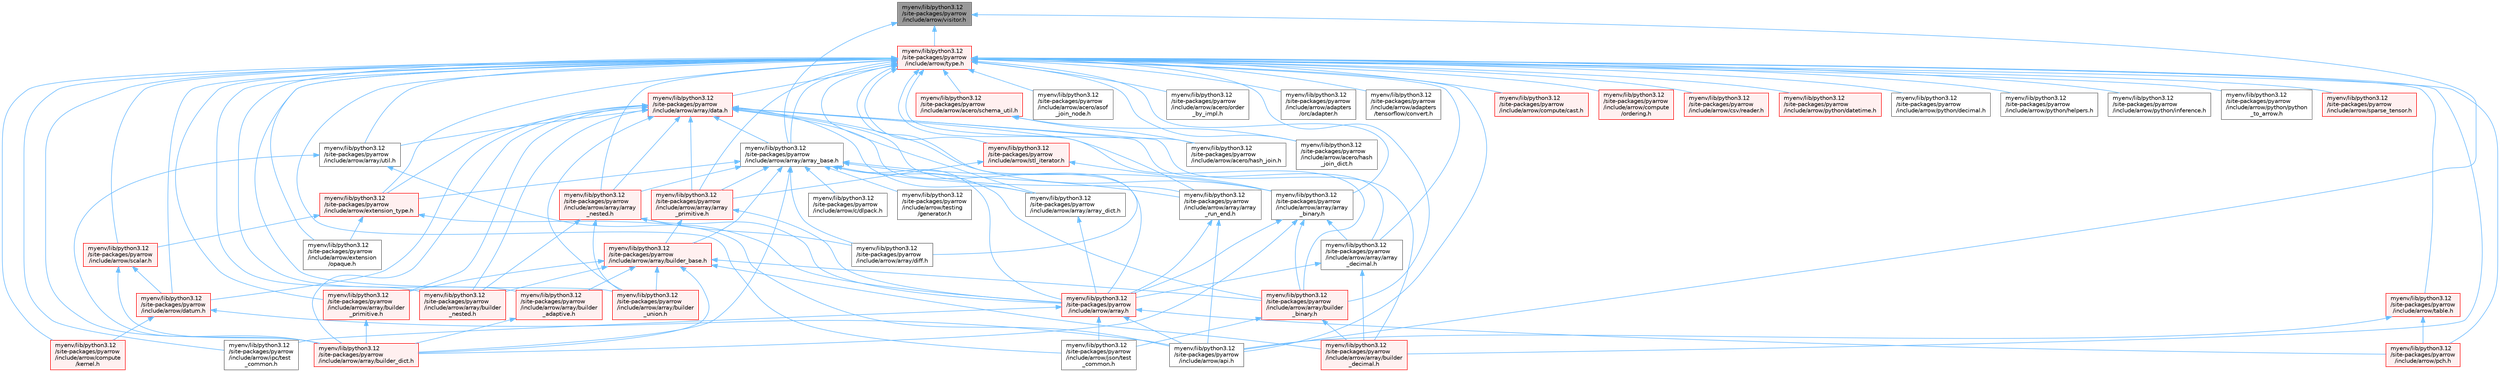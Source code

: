 digraph "myenv/lib/python3.12/site-packages/pyarrow/include/arrow/visitor.h"
{
 // LATEX_PDF_SIZE
  bgcolor="transparent";
  edge [fontname=Helvetica,fontsize=10,labelfontname=Helvetica,labelfontsize=10];
  node [fontname=Helvetica,fontsize=10,shape=box,height=0.2,width=0.4];
  Node1 [id="Node000001",label="myenv/lib/python3.12\l/site-packages/pyarrow\l/include/arrow/visitor.h",height=0.2,width=0.4,color="gray40", fillcolor="grey60", style="filled", fontcolor="black",tooltip=" "];
  Node1 -> Node2 [id="edge1_Node000001_Node000002",dir="back",color="steelblue1",style="solid",tooltip=" "];
  Node2 [id="Node000002",label="myenv/lib/python3.12\l/site-packages/pyarrow\l/include/arrow/api.h",height=0.2,width=0.4,color="grey40", fillcolor="white", style="filled",URL="$include_2arrow_2api_8h.html",tooltip=" "];
  Node1 -> Node3 [id="edge2_Node000001_Node000003",dir="back",color="steelblue1",style="solid",tooltip=" "];
  Node3 [id="Node000003",label="myenv/lib/python3.12\l/site-packages/pyarrow\l/include/arrow/array/array_base.h",height=0.2,width=0.4,color="grey40", fillcolor="white", style="filled",URL="$array__base_8h.html",tooltip=" "];
  Node3 -> Node4 [id="edge3_Node000003_Node000004",dir="back",color="steelblue1",style="solid",tooltip=" "];
  Node4 [id="Node000004",label="myenv/lib/python3.12\l/site-packages/pyarrow\l/include/arrow/array.h",height=0.2,width=0.4,color="red", fillcolor="#FFF0F0", style="filled",URL="$array_8h.html",tooltip=" "];
  Node4 -> Node2 [id="edge4_Node000004_Node000002",dir="back",color="steelblue1",style="solid",tooltip=" "];
  Node4 -> Node7 [id="edge5_Node000004_Node000007",dir="back",color="steelblue1",style="solid",tooltip=" "];
  Node7 [id="Node000007",label="myenv/lib/python3.12\l/site-packages/pyarrow\l/include/arrow/ipc/test\l_common.h",height=0.2,width=0.4,color="grey40", fillcolor="white", style="filled",URL="$ipc_2test__common_8h.html",tooltip=" "];
  Node4 -> Node8 [id="edge6_Node000004_Node000008",dir="back",color="steelblue1",style="solid",tooltip=" "];
  Node8 [id="Node000008",label="myenv/lib/python3.12\l/site-packages/pyarrow\l/include/arrow/json/test\l_common.h",height=0.2,width=0.4,color="grey40", fillcolor="white", style="filled",URL="$json_2test__common_8h.html",tooltip=" "];
  Node4 -> Node9 [id="edge7_Node000004_Node000009",dir="back",color="steelblue1",style="solid",tooltip=" "];
  Node9 [id="Node000009",label="myenv/lib/python3.12\l/site-packages/pyarrow\l/include/arrow/pch.h",height=0.2,width=0.4,color="red", fillcolor="#FFF0F0", style="filled",URL="$include_2arrow_2pch_8h.html",tooltip=" "];
  Node3 -> Node33 [id="edge8_Node000003_Node000033",dir="back",color="steelblue1",style="solid",tooltip=" "];
  Node33 [id="Node000033",label="myenv/lib/python3.12\l/site-packages/pyarrow\l/include/arrow/array/array\l_binary.h",height=0.2,width=0.4,color="grey40", fillcolor="white", style="filled",URL="$array__binary_8h.html",tooltip=" "];
  Node33 -> Node4 [id="edge9_Node000033_Node000004",dir="back",color="steelblue1",style="solid",tooltip=" "];
  Node33 -> Node34 [id="edge10_Node000033_Node000034",dir="back",color="steelblue1",style="solid",tooltip=" "];
  Node34 [id="Node000034",label="myenv/lib/python3.12\l/site-packages/pyarrow\l/include/arrow/array/array\l_decimal.h",height=0.2,width=0.4,color="grey40", fillcolor="white", style="filled",URL="$array__decimal_8h.html",tooltip=" "];
  Node34 -> Node4 [id="edge11_Node000034_Node000004",dir="back",color="steelblue1",style="solid",tooltip=" "];
  Node34 -> Node35 [id="edge12_Node000034_Node000035",dir="back",color="steelblue1",style="solid",tooltip=" "];
  Node35 [id="Node000035",label="myenv/lib/python3.12\l/site-packages/pyarrow\l/include/arrow/array/builder\l_decimal.h",height=0.2,width=0.4,color="red", fillcolor="#FFF0F0", style="filled",URL="$builder__decimal_8h.html",tooltip=" "];
  Node33 -> Node36 [id="edge13_Node000033_Node000036",dir="back",color="steelblue1",style="solid",tooltip=" "];
  Node36 [id="Node000036",label="myenv/lib/python3.12\l/site-packages/pyarrow\l/include/arrow/array/builder\l_binary.h",height=0.2,width=0.4,color="red", fillcolor="#FFF0F0", style="filled",URL="$builder__binary_8h.html",tooltip=" "];
  Node36 -> Node35 [id="edge14_Node000036_Node000035",dir="back",color="steelblue1",style="solid",tooltip=" "];
  Node36 -> Node8 [id="edge15_Node000036_Node000008",dir="back",color="steelblue1",style="solid",tooltip=" "];
  Node33 -> Node38 [id="edge16_Node000033_Node000038",dir="back",color="steelblue1",style="solid",tooltip=" "];
  Node38 [id="Node000038",label="myenv/lib/python3.12\l/site-packages/pyarrow\l/include/arrow/array/builder_dict.h",height=0.2,width=0.4,color="red", fillcolor="#FFF0F0", style="filled",URL="$builder__dict_8h.html",tooltip=" "];
  Node3 -> Node39 [id="edge17_Node000003_Node000039",dir="back",color="steelblue1",style="solid",tooltip=" "];
  Node39 [id="Node000039",label="myenv/lib/python3.12\l/site-packages/pyarrow\l/include/arrow/array/array_dict.h",height=0.2,width=0.4,color="grey40", fillcolor="white", style="filled",URL="$array__dict_8h.html",tooltip=" "];
  Node39 -> Node4 [id="edge18_Node000039_Node000004",dir="back",color="steelblue1",style="solid",tooltip=" "];
  Node3 -> Node40 [id="edge19_Node000003_Node000040",dir="back",color="steelblue1",style="solid",tooltip=" "];
  Node40 [id="Node000040",label="myenv/lib/python3.12\l/site-packages/pyarrow\l/include/arrow/array/array\l_nested.h",height=0.2,width=0.4,color="red", fillcolor="#FFF0F0", style="filled",URL="$array__nested_8h.html",tooltip=" "];
  Node40 -> Node4 [id="edge20_Node000040_Node000004",dir="back",color="steelblue1",style="solid",tooltip=" "];
  Node40 -> Node41 [id="edge21_Node000040_Node000041",dir="back",color="steelblue1",style="solid",tooltip=" "];
  Node41 [id="Node000041",label="myenv/lib/python3.12\l/site-packages/pyarrow\l/include/arrow/array/builder\l_nested.h",height=0.2,width=0.4,color="red", fillcolor="#FFF0F0", style="filled",URL="$builder__nested_8h.html",tooltip=" "];
  Node40 -> Node42 [id="edge22_Node000040_Node000042",dir="back",color="steelblue1",style="solid",tooltip=" "];
  Node42 [id="Node000042",label="myenv/lib/python3.12\l/site-packages/pyarrow\l/include/arrow/array/builder\l_union.h",height=0.2,width=0.4,color="red", fillcolor="#FFF0F0", style="filled",URL="$builder__union_8h.html",tooltip=" "];
  Node40 -> Node43 [id="edge23_Node000040_Node000043",dir="back",color="steelblue1",style="solid",tooltip=" "];
  Node43 [id="Node000043",label="myenv/lib/python3.12\l/site-packages/pyarrow\l/include/arrow/array/diff.h",height=0.2,width=0.4,color="grey40", fillcolor="white", style="filled",URL="$diff_8h.html",tooltip=" "];
  Node3 -> Node45 [id="edge24_Node000003_Node000045",dir="back",color="steelblue1",style="solid",tooltip=" "];
  Node45 [id="Node000045",label="myenv/lib/python3.12\l/site-packages/pyarrow\l/include/arrow/array/array\l_primitive.h",height=0.2,width=0.4,color="red", fillcolor="#FFF0F0", style="filled",URL="$array__primitive_8h.html",tooltip=" "];
  Node45 -> Node4 [id="edge25_Node000045_Node000004",dir="back",color="steelblue1",style="solid",tooltip=" "];
  Node45 -> Node46 [id="edge26_Node000045_Node000046",dir="back",color="steelblue1",style="solid",tooltip=" "];
  Node46 [id="Node000046",label="myenv/lib/python3.12\l/site-packages/pyarrow\l/include/arrow/array/builder_base.h",height=0.2,width=0.4,color="red", fillcolor="#FFF0F0", style="filled",URL="$builder__base_8h.html",tooltip=" "];
  Node46 -> Node47 [id="edge27_Node000046_Node000047",dir="back",color="steelblue1",style="solid",tooltip=" "];
  Node47 [id="Node000047",label="myenv/lib/python3.12\l/site-packages/pyarrow\l/include/arrow/array/builder\l_adaptive.h",height=0.2,width=0.4,color="red", fillcolor="#FFF0F0", style="filled",URL="$builder__adaptive_8h.html",tooltip=" "];
  Node47 -> Node38 [id="edge28_Node000047_Node000038",dir="back",color="steelblue1",style="solid",tooltip=" "];
  Node46 -> Node36 [id="edge29_Node000046_Node000036",dir="back",color="steelblue1",style="solid",tooltip=" "];
  Node46 -> Node35 [id="edge30_Node000046_Node000035",dir="back",color="steelblue1",style="solid",tooltip=" "];
  Node46 -> Node38 [id="edge31_Node000046_Node000038",dir="back",color="steelblue1",style="solid",tooltip=" "];
  Node46 -> Node41 [id="edge32_Node000046_Node000041",dir="back",color="steelblue1",style="solid",tooltip=" "];
  Node46 -> Node48 [id="edge33_Node000046_Node000048",dir="back",color="steelblue1",style="solid",tooltip=" "];
  Node48 [id="Node000048",label="myenv/lib/python3.12\l/site-packages/pyarrow\l/include/arrow/array/builder\l_primitive.h",height=0.2,width=0.4,color="red", fillcolor="#FFF0F0", style="filled",URL="$builder__primitive_8h.html",tooltip=" "];
  Node48 -> Node38 [id="edge34_Node000048_Node000038",dir="back",color="steelblue1",style="solid",tooltip=" "];
  Node46 -> Node42 [id="edge35_Node000046_Node000042",dir="back",color="steelblue1",style="solid",tooltip=" "];
  Node3 -> Node54 [id="edge36_Node000003_Node000054",dir="back",color="steelblue1",style="solid",tooltip=" "];
  Node54 [id="Node000054",label="myenv/lib/python3.12\l/site-packages/pyarrow\l/include/arrow/array/array\l_run_end.h",height=0.2,width=0.4,color="grey40", fillcolor="white", style="filled",URL="$array__run__end_8h.html",tooltip=" "];
  Node54 -> Node2 [id="edge37_Node000054_Node000002",dir="back",color="steelblue1",style="solid",tooltip=" "];
  Node54 -> Node4 [id="edge38_Node000054_Node000004",dir="back",color="steelblue1",style="solid",tooltip=" "];
  Node3 -> Node46 [id="edge39_Node000003_Node000046",dir="back",color="steelblue1",style="solid",tooltip=" "];
  Node3 -> Node36 [id="edge40_Node000003_Node000036",dir="back",color="steelblue1",style="solid",tooltip=" "];
  Node3 -> Node38 [id="edge41_Node000003_Node000038",dir="back",color="steelblue1",style="solid",tooltip=" "];
  Node3 -> Node43 [id="edge42_Node000003_Node000043",dir="back",color="steelblue1",style="solid",tooltip=" "];
  Node3 -> Node55 [id="edge43_Node000003_Node000055",dir="back",color="steelblue1",style="solid",tooltip=" "];
  Node55 [id="Node000055",label="myenv/lib/python3.12\l/site-packages/pyarrow\l/include/arrow/c/dlpack.h",height=0.2,width=0.4,color="grey40", fillcolor="white", style="filled",URL="$dlpack_8h.html",tooltip="The common header of DLPack."];
  Node3 -> Node56 [id="edge44_Node000003_Node000056",dir="back",color="steelblue1",style="solid",tooltip=" "];
  Node56 [id="Node000056",label="myenv/lib/python3.12\l/site-packages/pyarrow\l/include/arrow/extension_type.h",height=0.2,width=0.4,color="red", fillcolor="#FFF0F0", style="filled",URL="$include_2arrow_2extension__type_8h.html",tooltip=" "];
  Node56 -> Node2 [id="edge45_Node000056_Node000002",dir="back",color="steelblue1",style="solid",tooltip=" "];
  Node56 -> Node60 [id="edge46_Node000056_Node000060",dir="back",color="steelblue1",style="solid",tooltip=" "];
  Node60 [id="Node000060",label="myenv/lib/python3.12\l/site-packages/pyarrow\l/include/arrow/extension\l/opaque.h",height=0.2,width=0.4,color="grey40", fillcolor="white", style="filled",URL="$opaque_8h.html",tooltip=" "];
  Node56 -> Node63 [id="edge47_Node000056_Node000063",dir="back",color="steelblue1",style="solid",tooltip=" "];
  Node63 [id="Node000063",label="myenv/lib/python3.12\l/site-packages/pyarrow\l/include/arrow/scalar.h",height=0.2,width=0.4,color="red", fillcolor="#FFF0F0", style="filled",URL="$scalar_8h.html",tooltip=" "];
  Node63 -> Node38 [id="edge48_Node000063_Node000038",dir="back",color="steelblue1",style="solid",tooltip=" "];
  Node63 -> Node64 [id="edge49_Node000063_Node000064",dir="back",color="steelblue1",style="solid",tooltip=" "];
  Node64 [id="Node000064",label="myenv/lib/python3.12\l/site-packages/pyarrow\l/include/arrow/datum.h",height=0.2,width=0.4,color="red", fillcolor="#FFF0F0", style="filled",URL="$datum_8h.html",tooltip=" "];
  Node64 -> Node2 [id="edge50_Node000064_Node000002",dir="back",color="steelblue1",style="solid",tooltip=" "];
  Node64 -> Node106 [id="edge51_Node000064_Node000106",dir="back",color="steelblue1",style="solid",tooltip=" "];
  Node106 [id="Node000106",label="myenv/lib/python3.12\l/site-packages/pyarrow\l/include/arrow/compute\l/kernel.h",height=0.2,width=0.4,color="red", fillcolor="#FFF0F0", style="filled",URL="$kernel_8h.html",tooltip=" "];
  Node3 -> Node124 [id="edge52_Node000003_Node000124",dir="back",color="steelblue1",style="solid",tooltip=" "];
  Node124 [id="Node000124",label="myenv/lib/python3.12\l/site-packages/pyarrow\l/include/arrow/testing\l/generator.h",height=0.2,width=0.4,color="grey40", fillcolor="white", style="filled",URL="$generator_8h.html",tooltip=" "];
  Node1 -> Node125 [id="edge53_Node000001_Node000125",dir="back",color="steelblue1",style="solid",tooltip=" "];
  Node125 [id="Node000125",label="myenv/lib/python3.12\l/site-packages/pyarrow\l/include/arrow/type.h",height=0.2,width=0.4,color="red", fillcolor="#FFF0F0", style="filled",URL="$type_8h.html",tooltip=" "];
  Node125 -> Node72 [id="edge54_Node000125_Node000072",dir="back",color="steelblue1",style="solid",tooltip=" "];
  Node72 [id="Node000072",label="myenv/lib/python3.12\l/site-packages/pyarrow\l/include/arrow/acero/asof\l_join_node.h",height=0.2,width=0.4,color="grey40", fillcolor="white", style="filled",URL="$asof__join__node_8h.html",tooltip=" "];
  Node125 -> Node74 [id="edge55_Node000125_Node000074",dir="back",color="steelblue1",style="solid",tooltip=" "];
  Node74 [id="Node000074",label="myenv/lib/python3.12\l/site-packages/pyarrow\l/include/arrow/acero/hash_join.h",height=0.2,width=0.4,color="grey40", fillcolor="white", style="filled",URL="$hash__join_8h.html",tooltip=" "];
  Node125 -> Node105 [id="edge56_Node000125_Node000105",dir="back",color="steelblue1",style="solid",tooltip=" "];
  Node105 [id="Node000105",label="myenv/lib/python3.12\l/site-packages/pyarrow\l/include/arrow/acero/hash\l_join_dict.h",height=0.2,width=0.4,color="grey40", fillcolor="white", style="filled",URL="$hash__join__dict_8h.html",tooltip=" "];
  Node125 -> Node76 [id="edge57_Node000125_Node000076",dir="back",color="steelblue1",style="solid",tooltip=" "];
  Node76 [id="Node000076",label="myenv/lib/python3.12\l/site-packages/pyarrow\l/include/arrow/acero/order\l_by_impl.h",height=0.2,width=0.4,color="grey40", fillcolor="white", style="filled",URL="$order__by__impl_8h.html",tooltip=" "];
  Node125 -> Node126 [id="edge58_Node000125_Node000126",dir="back",color="steelblue1",style="solid",tooltip=" "];
  Node126 [id="Node000126",label="myenv/lib/python3.12\l/site-packages/pyarrow\l/include/arrow/acero/schema_util.h",height=0.2,width=0.4,color="red", fillcolor="#FFF0F0", style="filled",URL="$schema__util_8h.html",tooltip=" "];
  Node126 -> Node74 [id="edge59_Node000126_Node000074",dir="back",color="steelblue1",style="solid",tooltip=" "];
  Node126 -> Node105 [id="edge60_Node000126_Node000105",dir="back",color="steelblue1",style="solid",tooltip=" "];
  Node125 -> Node127 [id="edge61_Node000125_Node000127",dir="back",color="steelblue1",style="solid",tooltip=" "];
  Node127 [id="Node000127",label="myenv/lib/python3.12\l/site-packages/pyarrow\l/include/arrow/adapters\l/orc/adapter.h",height=0.2,width=0.4,color="grey40", fillcolor="white", style="filled",URL="$adapter_8h.html",tooltip=" "];
  Node125 -> Node128 [id="edge62_Node000125_Node000128",dir="back",color="steelblue1",style="solid",tooltip=" "];
  Node128 [id="Node000128",label="myenv/lib/python3.12\l/site-packages/pyarrow\l/include/arrow/adapters\l/tensorflow/convert.h",height=0.2,width=0.4,color="grey40", fillcolor="white", style="filled",URL="$convert_8h.html",tooltip=" "];
  Node125 -> Node2 [id="edge63_Node000125_Node000002",dir="back",color="steelblue1",style="solid",tooltip=" "];
  Node125 -> Node3 [id="edge64_Node000125_Node000003",dir="back",color="steelblue1",style="solid",tooltip=" "];
  Node125 -> Node33 [id="edge65_Node000125_Node000033",dir="back",color="steelblue1",style="solid",tooltip=" "];
  Node125 -> Node34 [id="edge66_Node000125_Node000034",dir="back",color="steelblue1",style="solid",tooltip=" "];
  Node125 -> Node39 [id="edge67_Node000125_Node000039",dir="back",color="steelblue1",style="solid",tooltip=" "];
  Node125 -> Node40 [id="edge68_Node000125_Node000040",dir="back",color="steelblue1",style="solid",tooltip=" "];
  Node125 -> Node45 [id="edge69_Node000125_Node000045",dir="back",color="steelblue1",style="solid",tooltip=" "];
  Node125 -> Node54 [id="edge70_Node000125_Node000054",dir="back",color="steelblue1",style="solid",tooltip=" "];
  Node125 -> Node47 [id="edge71_Node000125_Node000047",dir="back",color="steelblue1",style="solid",tooltip=" "];
  Node125 -> Node36 [id="edge72_Node000125_Node000036",dir="back",color="steelblue1",style="solid",tooltip=" "];
  Node125 -> Node35 [id="edge73_Node000125_Node000035",dir="back",color="steelblue1",style="solid",tooltip=" "];
  Node125 -> Node38 [id="edge74_Node000125_Node000038",dir="back",color="steelblue1",style="solid",tooltip=" "];
  Node125 -> Node41 [id="edge75_Node000125_Node000041",dir="back",color="steelblue1",style="solid",tooltip=" "];
  Node125 -> Node48 [id="edge76_Node000125_Node000048",dir="back",color="steelblue1",style="solid",tooltip=" "];
  Node125 -> Node42 [id="edge77_Node000125_Node000042",dir="back",color="steelblue1",style="solid",tooltip=" "];
  Node125 -> Node129 [id="edge78_Node000125_Node000129",dir="back",color="steelblue1",style="solid",tooltip=" "];
  Node129 [id="Node000129",label="myenv/lib/python3.12\l/site-packages/pyarrow\l/include/arrow/array/data.h",height=0.2,width=0.4,color="red", fillcolor="#FFF0F0", style="filled",URL="$data_8h.html",tooltip=" "];
  Node129 -> Node4 [id="edge79_Node000129_Node000004",dir="back",color="steelblue1",style="solid",tooltip=" "];
  Node129 -> Node3 [id="edge80_Node000129_Node000003",dir="back",color="steelblue1",style="solid",tooltip=" "];
  Node129 -> Node33 [id="edge81_Node000129_Node000033",dir="back",color="steelblue1",style="solid",tooltip=" "];
  Node129 -> Node34 [id="edge82_Node000129_Node000034",dir="back",color="steelblue1",style="solid",tooltip=" "];
  Node129 -> Node39 [id="edge83_Node000129_Node000039",dir="back",color="steelblue1",style="solid",tooltip=" "];
  Node129 -> Node40 [id="edge84_Node000129_Node000040",dir="back",color="steelblue1",style="solid",tooltip=" "];
  Node129 -> Node45 [id="edge85_Node000129_Node000045",dir="back",color="steelblue1",style="solid",tooltip=" "];
  Node129 -> Node54 [id="edge86_Node000129_Node000054",dir="back",color="steelblue1",style="solid",tooltip=" "];
  Node129 -> Node36 [id="edge87_Node000129_Node000036",dir="back",color="steelblue1",style="solid",tooltip=" "];
  Node129 -> Node35 [id="edge88_Node000129_Node000035",dir="back",color="steelblue1",style="solid",tooltip=" "];
  Node129 -> Node38 [id="edge89_Node000129_Node000038",dir="back",color="steelblue1",style="solid",tooltip=" "];
  Node129 -> Node41 [id="edge90_Node000129_Node000041",dir="back",color="steelblue1",style="solid",tooltip=" "];
  Node129 -> Node48 [id="edge91_Node000129_Node000048",dir="back",color="steelblue1",style="solid",tooltip=" "];
  Node129 -> Node42 [id="edge92_Node000129_Node000042",dir="back",color="steelblue1",style="solid",tooltip=" "];
  Node129 -> Node130 [id="edge93_Node000129_Node000130",dir="back",color="steelblue1",style="solid",tooltip=" "];
  Node130 [id="Node000130",label="myenv/lib/python3.12\l/site-packages/pyarrow\l/include/arrow/array/util.h",height=0.2,width=0.4,color="grey40", fillcolor="white", style="filled",URL="$array_2util_8h.html",tooltip=" "];
  Node130 -> Node4 [id="edge94_Node000130_Node000004",dir="back",color="steelblue1",style="solid",tooltip=" "];
  Node130 -> Node38 [id="edge95_Node000130_Node000038",dir="back",color="steelblue1",style="solid",tooltip=" "];
  Node129 -> Node64 [id="edge96_Node000129_Node000064",dir="back",color="steelblue1",style="solid",tooltip=" "];
  Node129 -> Node56 [id="edge97_Node000129_Node000056",dir="back",color="steelblue1",style="solid",tooltip=" "];
  Node125 -> Node43 [id="edge98_Node000125_Node000043",dir="back",color="steelblue1",style="solid",tooltip=" "];
  Node125 -> Node130 [id="edge99_Node000125_Node000130",dir="back",color="steelblue1",style="solid",tooltip=" "];
  Node125 -> Node108 [id="edge100_Node000125_Node000108",dir="back",color="steelblue1",style="solid",tooltip=" "];
  Node108 [id="Node000108",label="myenv/lib/python3.12\l/site-packages/pyarrow\l/include/arrow/compute/cast.h",height=0.2,width=0.4,color="red", fillcolor="#FFF0F0", style="filled",URL="$cast_8h.html",tooltip=" "];
  Node125 -> Node106 [id="edge101_Node000125_Node000106",dir="back",color="steelblue1",style="solid",tooltip=" "];
  Node125 -> Node135 [id="edge102_Node000125_Node000135",dir="back",color="steelblue1",style="solid",tooltip=" "];
  Node135 [id="Node000135",label="myenv/lib/python3.12\l/site-packages/pyarrow\l/include/arrow/compute\l/ordering.h",height=0.2,width=0.4,color="red", fillcolor="#FFF0F0", style="filled",URL="$ordering_8h.html",tooltip=" "];
  Node125 -> Node137 [id="edge103_Node000125_Node000137",dir="back",color="steelblue1",style="solid",tooltip=" "];
  Node137 [id="Node000137",label="myenv/lib/python3.12\l/site-packages/pyarrow\l/include/arrow/csv/reader.h",height=0.2,width=0.4,color="red", fillcolor="#FFF0F0", style="filled",URL="$arrow_2csv_2reader_8h.html",tooltip=" "];
  Node125 -> Node64 [id="edge104_Node000125_Node000064",dir="back",color="steelblue1",style="solid",tooltip=" "];
  Node125 -> Node60 [id="edge105_Node000125_Node000060",dir="back",color="steelblue1",style="solid",tooltip=" "];
  Node125 -> Node56 [id="edge106_Node000125_Node000056",dir="back",color="steelblue1",style="solid",tooltip=" "];
  Node125 -> Node7 [id="edge107_Node000125_Node000007",dir="back",color="steelblue1",style="solid",tooltip=" "];
  Node125 -> Node8 [id="edge108_Node000125_Node000008",dir="back",color="steelblue1",style="solid",tooltip=" "];
  Node125 -> Node9 [id="edge109_Node000125_Node000009",dir="back",color="steelblue1",style="solid",tooltip=" "];
  Node125 -> Node139 [id="edge110_Node000125_Node000139",dir="back",color="steelblue1",style="solid",tooltip=" "];
  Node139 [id="Node000139",label="myenv/lib/python3.12\l/site-packages/pyarrow\l/include/arrow/python/datetime.h",height=0.2,width=0.4,color="red", fillcolor="#FFF0F0", style="filled",URL="$include_2arrow_2python_2datetime_8h.html",tooltip=" "];
  Node125 -> Node141 [id="edge111_Node000125_Node000141",dir="back",color="steelblue1",style="solid",tooltip=" "];
  Node141 [id="Node000141",label="myenv/lib/python3.12\l/site-packages/pyarrow\l/include/arrow/python/decimal.h",height=0.2,width=0.4,color="grey40", fillcolor="white", style="filled",URL="$include_2arrow_2python_2decimal_8h.html",tooltip=" "];
  Node125 -> Node142 [id="edge112_Node000125_Node000142",dir="back",color="steelblue1",style="solid",tooltip=" "];
  Node142 [id="Node000142",label="myenv/lib/python3.12\l/site-packages/pyarrow\l/include/arrow/python/helpers.h",height=0.2,width=0.4,color="grey40", fillcolor="white", style="filled",URL="$include_2arrow_2python_2helpers_8h.html",tooltip=" "];
  Node125 -> Node143 [id="edge113_Node000125_Node000143",dir="back",color="steelblue1",style="solid",tooltip=" "];
  Node143 [id="Node000143",label="myenv/lib/python3.12\l/site-packages/pyarrow\l/include/arrow/python/inference.h",height=0.2,width=0.4,color="grey40", fillcolor="white", style="filled",URL="$include_2arrow_2python_2inference_8h.html",tooltip=" "];
  Node125 -> Node144 [id="edge114_Node000125_Node000144",dir="back",color="steelblue1",style="solid",tooltip=" "];
  Node144 [id="Node000144",label="myenv/lib/python3.12\l/site-packages/pyarrow\l/include/arrow/python/python\l_to_arrow.h",height=0.2,width=0.4,color="grey40", fillcolor="white", style="filled",URL="$include_2arrow_2python_2python__to__arrow_8h.html",tooltip=" "];
  Node125 -> Node63 [id="edge115_Node000125_Node000063",dir="back",color="steelblue1",style="solid",tooltip=" "];
  Node125 -> Node145 [id="edge116_Node000125_Node000145",dir="back",color="steelblue1",style="solid",tooltip=" "];
  Node145 [id="Node000145",label="myenv/lib/python3.12\l/site-packages/pyarrow\l/include/arrow/sparse_tensor.h",height=0.2,width=0.4,color="red", fillcolor="#FFF0F0", style="filled",URL="$sparse__tensor_8h.html",tooltip=" "];
  Node125 -> Node154 [id="edge117_Node000125_Node000154",dir="back",color="steelblue1",style="solid",tooltip=" "];
  Node154 [id="Node000154",label="myenv/lib/python3.12\l/site-packages/pyarrow\l/include/arrow/stl_iterator.h",height=0.2,width=0.4,color="red", fillcolor="#FFF0F0", style="filled",URL="$stl__iterator_8h.html",tooltip=" "];
  Node154 -> Node33 [id="edge118_Node000154_Node000033",dir="back",color="steelblue1",style="solid",tooltip=" "];
  Node154 -> Node45 [id="edge119_Node000154_Node000045",dir="back",color="steelblue1",style="solid",tooltip=" "];
  Node125 -> Node155 [id="edge120_Node000125_Node000155",dir="back",color="steelblue1",style="solid",tooltip=" "];
  Node155 [id="Node000155",label="myenv/lib/python3.12\l/site-packages/pyarrow\l/include/arrow/table.h",height=0.2,width=0.4,color="red", fillcolor="#FFF0F0", style="filled",URL="$table_8h.html",tooltip=" "];
  Node155 -> Node2 [id="edge121_Node000155_Node000002",dir="back",color="steelblue1",style="solid",tooltip=" "];
  Node155 -> Node9 [id="edge122_Node000155_Node000009",dir="back",color="steelblue1",style="solid",tooltip=" "];
}
